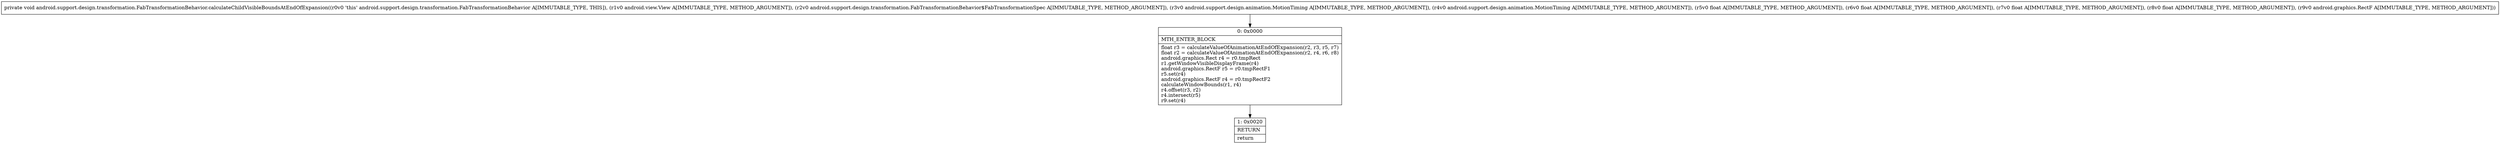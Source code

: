 digraph "CFG forandroid.support.design.transformation.FabTransformationBehavior.calculateChildVisibleBoundsAtEndOfExpansion(Landroid\/view\/View;Landroid\/support\/design\/transformation\/FabTransformationBehavior$FabTransformationSpec;Landroid\/support\/design\/animation\/MotionTiming;Landroid\/support\/design\/animation\/MotionTiming;FFFFLandroid\/graphics\/RectF;)V" {
Node_0 [shape=record,label="{0\:\ 0x0000|MTH_ENTER_BLOCK\l|float r3 = calculateValueOfAnimationAtEndOfExpansion(r2, r3, r5, r7)\lfloat r2 = calculateValueOfAnimationAtEndOfExpansion(r2, r4, r6, r8)\landroid.graphics.Rect r4 = r0.tmpRect\lr1.getWindowVisibleDisplayFrame(r4)\landroid.graphics.RectF r5 = r0.tmpRectF1\lr5.set(r4)\landroid.graphics.RectF r4 = r0.tmpRectF2\lcalculateWindowBounds(r1, r4)\lr4.offset(r3, r2)\lr4.intersect(r5)\lr9.set(r4)\l}"];
Node_1 [shape=record,label="{1\:\ 0x0020|RETURN\l|return\l}"];
MethodNode[shape=record,label="{private void android.support.design.transformation.FabTransformationBehavior.calculateChildVisibleBoundsAtEndOfExpansion((r0v0 'this' android.support.design.transformation.FabTransformationBehavior A[IMMUTABLE_TYPE, THIS]), (r1v0 android.view.View A[IMMUTABLE_TYPE, METHOD_ARGUMENT]), (r2v0 android.support.design.transformation.FabTransformationBehavior$FabTransformationSpec A[IMMUTABLE_TYPE, METHOD_ARGUMENT]), (r3v0 android.support.design.animation.MotionTiming A[IMMUTABLE_TYPE, METHOD_ARGUMENT]), (r4v0 android.support.design.animation.MotionTiming A[IMMUTABLE_TYPE, METHOD_ARGUMENT]), (r5v0 float A[IMMUTABLE_TYPE, METHOD_ARGUMENT]), (r6v0 float A[IMMUTABLE_TYPE, METHOD_ARGUMENT]), (r7v0 float A[IMMUTABLE_TYPE, METHOD_ARGUMENT]), (r8v0 float A[IMMUTABLE_TYPE, METHOD_ARGUMENT]), (r9v0 android.graphics.RectF A[IMMUTABLE_TYPE, METHOD_ARGUMENT])) }"];
MethodNode -> Node_0;
Node_0 -> Node_1;
}

